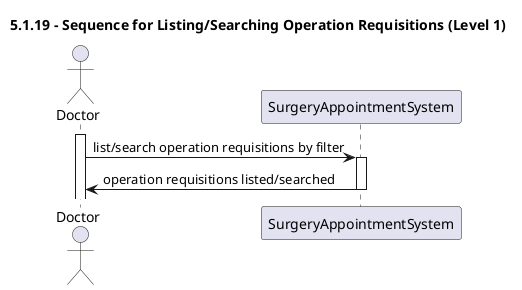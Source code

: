 @startuml
title 5.1.19 - Sequence for Listing/Searching Operation Requisitions (Level 1)

actor Doctor
participant SurgeryAppointmentSystem

activate Doctor
Doctor -> SurgeryAppointmentSystem : list/search operation requisitions by filter
activate SurgeryAppointmentSystem

SurgeryAppointmentSystem -> Doctor : operation requisitions listed/searched
deactivate SurgeryAppointmentSystem
@enduml
